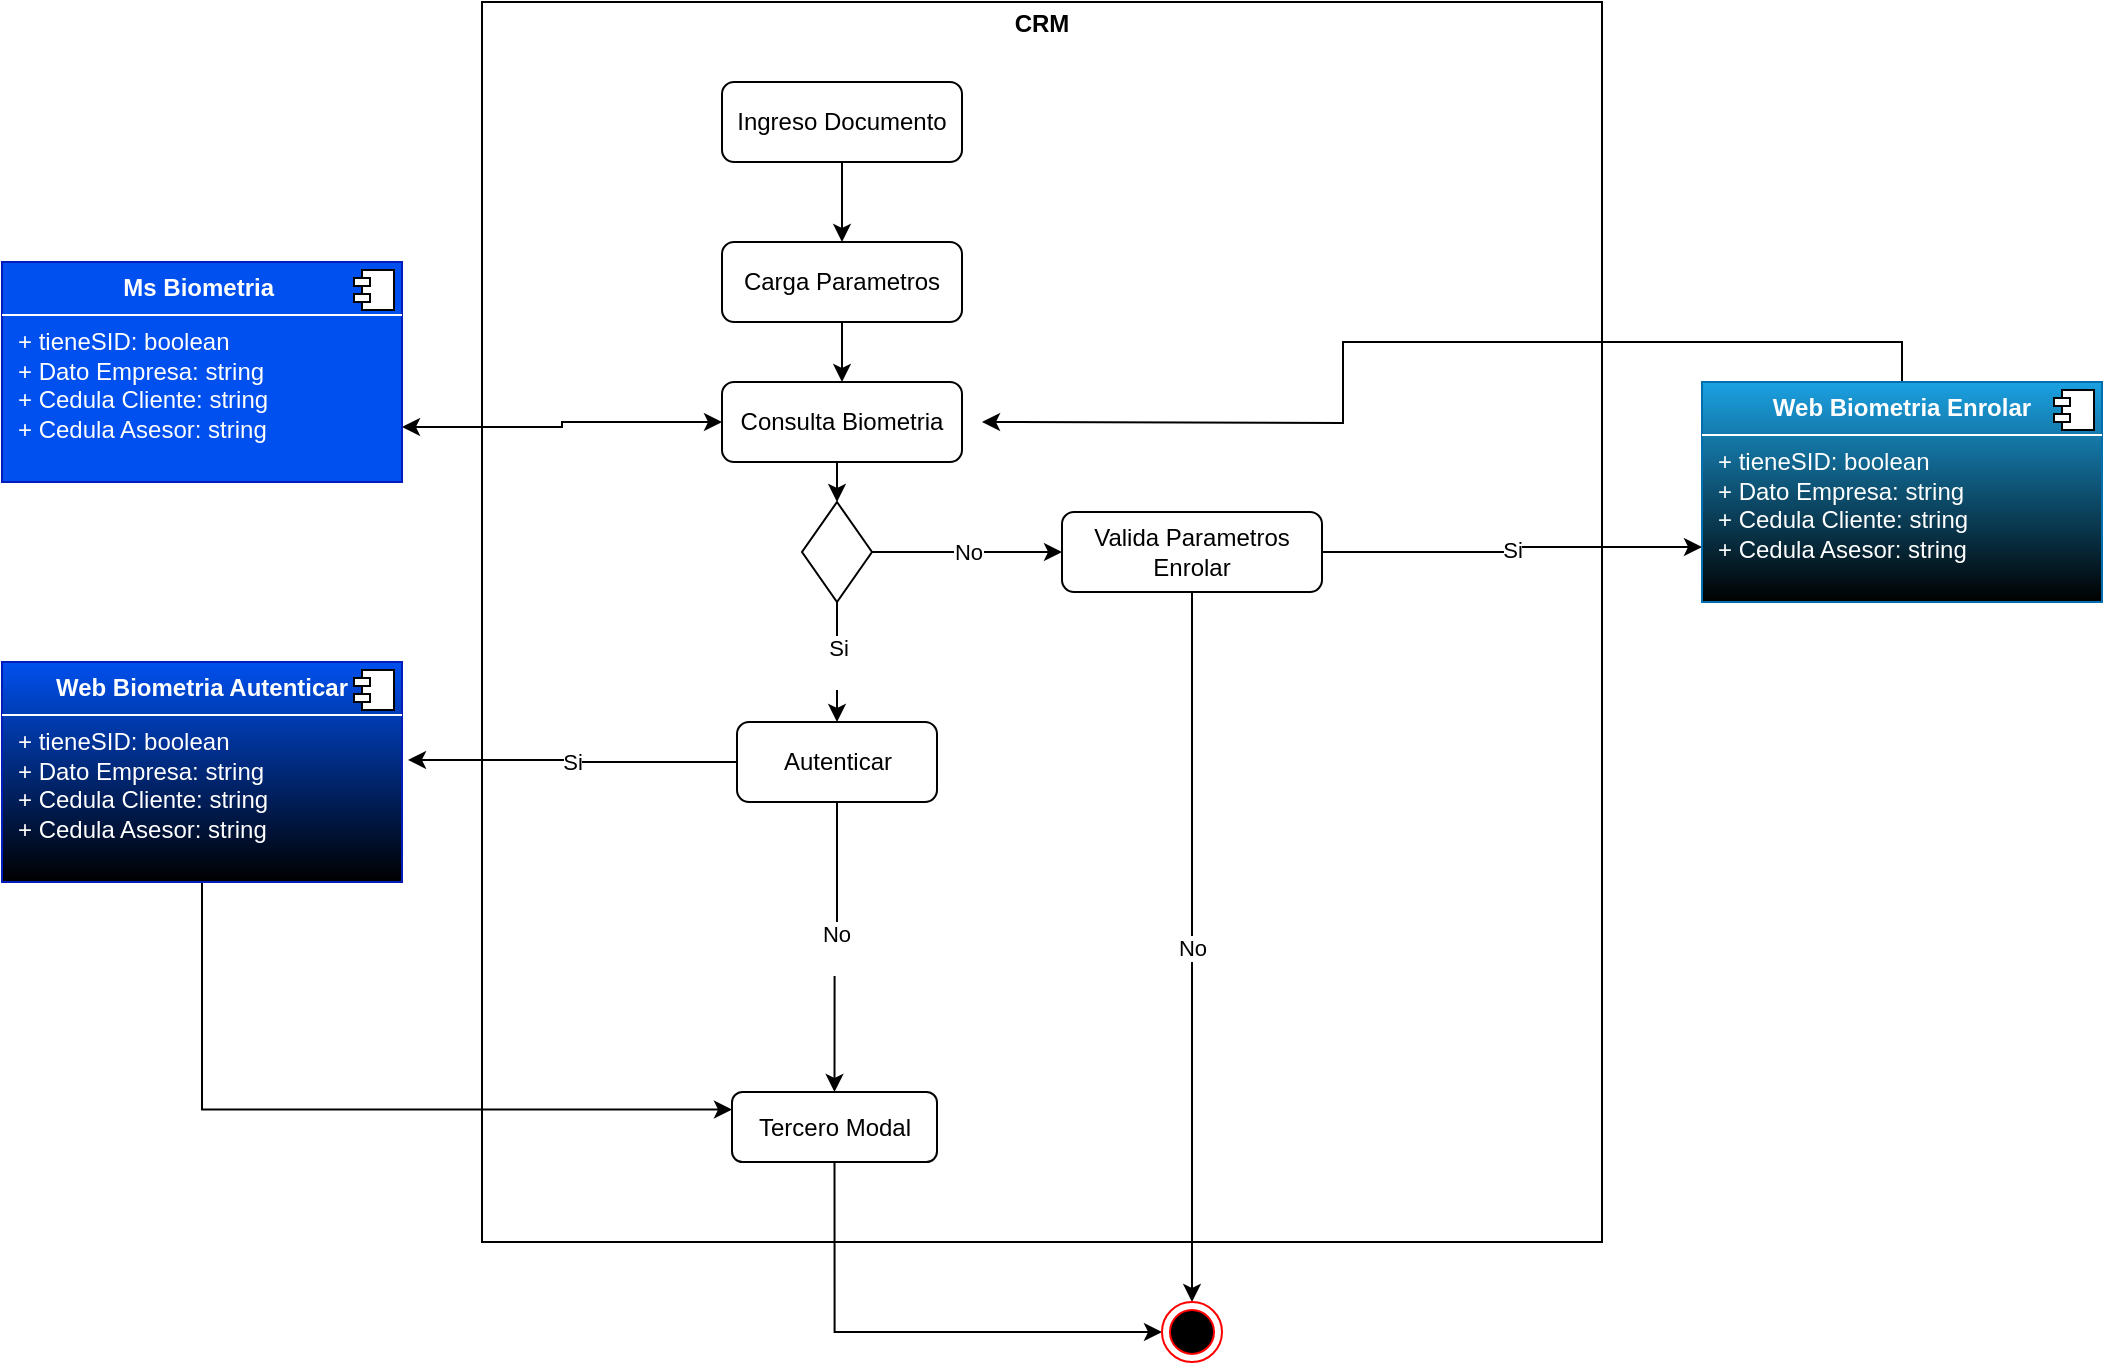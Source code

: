 <mxfile version="28.2.5" pages="2">
  <diagram name="Biometria" id="79feQSnU4Pidzu1CZ-s2">
    <mxGraphModel dx="2253" dy="764" grid="1" gridSize="10" guides="1" tooltips="1" connect="1" arrows="1" fold="1" page="1" pageScale="1" pageWidth="827" pageHeight="1169" math="0" shadow="0">
      <root>
        <mxCell id="0" />
        <mxCell id="1" parent="0" />
        <mxCell id="X6Sh0__TMbGUzA7Gqcqy-39" value="&lt;p style=&quot;margin:0px;margin-top:4px;text-align:center;&quot;&gt;&lt;b&gt;CRM&lt;/b&gt;&lt;/p&gt;" style="verticalAlign=top;align=left;overflow=fill;html=1;whiteSpace=wrap;" vertex="1" parent="1">
          <mxGeometry x="-30" y="40" width="560" height="620" as="geometry" />
        </mxCell>
        <mxCell id="HmaoinRIms51j2_bCa36-6" style="edgeStyle=orthogonalEdgeStyle;rounded=0;orthogonalLoop=1;jettySize=auto;html=1;exitX=0.5;exitY=1;exitDx=0;exitDy=0;entryX=0.5;entryY=0;entryDx=0;entryDy=0;" parent="1" source="HmaoinRIms51j2_bCa36-4" target="HmaoinRIms51j2_bCa36-5" edge="1">
          <mxGeometry relative="1" as="geometry" />
        </mxCell>
        <mxCell id="HmaoinRIms51j2_bCa36-4" value="Ingreso Documento" style="rounded=1;whiteSpace=wrap;html=1;" parent="1" vertex="1">
          <mxGeometry x="90" y="80" width="120" height="40" as="geometry" />
        </mxCell>
        <mxCell id="HmaoinRIms51j2_bCa36-10" style="edgeStyle=orthogonalEdgeStyle;rounded=0;orthogonalLoop=1;jettySize=auto;html=1;exitX=0.5;exitY=1;exitDx=0;exitDy=0;entryX=0.5;entryY=0;entryDx=0;entryDy=0;" parent="1" source="HmaoinRIms51j2_bCa36-5" target="X6Sh0__TMbGUzA7Gqcqy-1" edge="1">
          <mxGeometry relative="1" as="geometry">
            <mxPoint x="180" y="270" as="targetPoint" />
          </mxGeometry>
        </mxCell>
        <mxCell id="HmaoinRIms51j2_bCa36-5" value="Carga Parametros" style="rounded=1;whiteSpace=wrap;html=1;" parent="1" vertex="1">
          <mxGeometry x="90" y="160" width="120" height="40" as="geometry" />
        </mxCell>
        <mxCell id="X6Sh0__TMbGUzA7Gqcqy-3" value="No" style="edgeStyle=orthogonalEdgeStyle;rounded=0;orthogonalLoop=1;jettySize=auto;html=1;exitX=1;exitY=0.5;exitDx=0;exitDy=0;entryX=0;entryY=0.5;entryDx=0;entryDy=0;" edge="1" parent="1" source="HmaoinRIms51j2_bCa36-9" target="X6Sh0__TMbGUzA7Gqcqy-4">
          <mxGeometry relative="1" as="geometry">
            <mxPoint x="250" y="315" as="targetPoint" />
          </mxGeometry>
        </mxCell>
        <mxCell id="X6Sh0__TMbGUzA7Gqcqy-8" value="Si&lt;div&gt;&lt;br&gt;&lt;/div&gt;" style="edgeStyle=orthogonalEdgeStyle;rounded=0;orthogonalLoop=1;jettySize=auto;html=1;exitX=0.5;exitY=1;exitDx=0;exitDy=0;entryX=0.5;entryY=0;entryDx=0;entryDy=0;" edge="1" parent="1" source="HmaoinRIms51j2_bCa36-9" target="X6Sh0__TMbGUzA7Gqcqy-28">
          <mxGeometry relative="1" as="geometry" />
        </mxCell>
        <mxCell id="HmaoinRIms51j2_bCa36-9" value="" style="rhombus;whiteSpace=wrap;html=1;" parent="1" vertex="1">
          <mxGeometry x="130" y="290" width="35" height="50" as="geometry" />
        </mxCell>
        <mxCell id="X6Sh0__TMbGUzA7Gqcqy-2" style="edgeStyle=orthogonalEdgeStyle;rounded=0;orthogonalLoop=1;jettySize=auto;html=1;exitX=0.5;exitY=1;exitDx=0;exitDy=0;entryX=0.5;entryY=0;entryDx=0;entryDy=0;" edge="1" parent="1" source="X6Sh0__TMbGUzA7Gqcqy-1" target="HmaoinRIms51j2_bCa36-9">
          <mxGeometry relative="1" as="geometry" />
        </mxCell>
        <mxCell id="X6Sh0__TMbGUzA7Gqcqy-38" style="edgeStyle=orthogonalEdgeStyle;shape=filledEdge;rounded=0;orthogonalLoop=1;jettySize=auto;html=1;exitX=0;exitY=0.5;exitDx=0;exitDy=0;entryX=1;entryY=0.75;entryDx=0;entryDy=0;strokeColor=none;" edge="1" parent="1" source="X6Sh0__TMbGUzA7Gqcqy-1" target="X6Sh0__TMbGUzA7Gqcqy-34">
          <mxGeometry relative="1" as="geometry" />
        </mxCell>
        <mxCell id="X6Sh0__TMbGUzA7Gqcqy-40" style="edgeStyle=orthogonalEdgeStyle;rounded=0;orthogonalLoop=1;jettySize=auto;html=1;exitX=0;exitY=0.5;exitDx=0;exitDy=0;entryX=1;entryY=0.75;entryDx=0;entryDy=0;startArrow=classic;startFill=1;" edge="1" parent="1" source="X6Sh0__TMbGUzA7Gqcqy-1" target="X6Sh0__TMbGUzA7Gqcqy-34">
          <mxGeometry relative="1" as="geometry" />
        </mxCell>
        <mxCell id="X6Sh0__TMbGUzA7Gqcqy-1" value="Consulta Biometria" style="rounded=1;whiteSpace=wrap;html=1;" vertex="1" parent="1">
          <mxGeometry x="90" y="230" width="120" height="40" as="geometry" />
        </mxCell>
        <mxCell id="X6Sh0__TMbGUzA7Gqcqy-4" value="Valida Parametros Enrolar" style="rounded=1;whiteSpace=wrap;html=1;" vertex="1" parent="1">
          <mxGeometry x="260" y="295" width="130" height="40" as="geometry" />
        </mxCell>
        <mxCell id="X6Sh0__TMbGUzA7Gqcqy-21" style="edgeStyle=orthogonalEdgeStyle;rounded=0;orthogonalLoop=1;jettySize=auto;html=1;exitX=0.5;exitY=1;exitDx=0;exitDy=0;entryX=0;entryY=0.5;entryDx=0;entryDy=0;" edge="1" parent="1" source="X6Sh0__TMbGUzA7Gqcqy-5" target="X6Sh0__TMbGUzA7Gqcqy-19">
          <mxGeometry relative="1" as="geometry" />
        </mxCell>
        <mxCell id="X6Sh0__TMbGUzA7Gqcqy-5" value="Tercero Modal" style="rounded=1;whiteSpace=wrap;html=1;" vertex="1" parent="1">
          <mxGeometry x="95" y="585" width="102.5" height="35" as="geometry" />
        </mxCell>
        <mxCell id="X6Sh0__TMbGUzA7Gqcqy-14" value="Si" style="edgeStyle=orthogonalEdgeStyle;rounded=0;orthogonalLoop=1;jettySize=auto;html=1;exitX=1;exitY=0.5;exitDx=0;exitDy=0;entryX=0;entryY=0.75;entryDx=0;entryDy=0;" edge="1" parent="1" source="X6Sh0__TMbGUzA7Gqcqy-4" target="X6Sh0__TMbGUzA7Gqcqy-17">
          <mxGeometry relative="1" as="geometry">
            <mxPoint x="530" y="300" as="targetPoint" />
            <mxPoint x="460" y="315" as="sourcePoint" />
          </mxGeometry>
        </mxCell>
        <mxCell id="X6Sh0__TMbGUzA7Gqcqy-27" value="No" style="edgeStyle=orthogonalEdgeStyle;rounded=0;orthogonalLoop=1;jettySize=auto;html=1;exitX=0.5;exitY=1;exitDx=0;exitDy=0;entryX=0.5;entryY=0;entryDx=0;entryDy=0;" edge="1" parent="1" source="X6Sh0__TMbGUzA7Gqcqy-4" target="X6Sh0__TMbGUzA7Gqcqy-19">
          <mxGeometry relative="1" as="geometry" />
        </mxCell>
        <mxCell id="X6Sh0__TMbGUzA7Gqcqy-22" style="edgeStyle=orthogonalEdgeStyle;rounded=0;orthogonalLoop=1;jettySize=auto;html=1;exitX=0.5;exitY=0;exitDx=0;exitDy=0;" edge="1" parent="1" source="X6Sh0__TMbGUzA7Gqcqy-17">
          <mxGeometry relative="1" as="geometry">
            <mxPoint x="220" y="250" as="targetPoint" />
          </mxGeometry>
        </mxCell>
        <mxCell id="X6Sh0__TMbGUzA7Gqcqy-17" value="&lt;p style=&quot;margin:0px;margin-top:6px;text-align:center;&quot;&gt;&lt;b&gt;Web Biometria Enrolar&lt;/b&gt;&lt;/p&gt;&lt;hr size=&quot;1&quot; style=&quot;border-style:solid;&quot;&gt;&lt;p style=&quot;margin:0px;margin-left:8px;&quot;&gt;+ tieneSID: boolean&lt;br&gt;+ Dato Empresa: string&lt;/p&gt;&lt;p style=&quot;margin:0px;margin-left:8px;&quot;&gt;+ Cedula Cliente: string&lt;/p&gt;&lt;p style=&quot;margin:0px;margin-left:8px;&quot;&gt;+ Cedula Asesor: string&lt;/p&gt;" style="align=left;overflow=fill;html=1;dropTarget=0;whiteSpace=wrap;fillColor=#1ba1e2;fontColor=#ffffff;strokeColor=#006EAF;gradientColor=default;" vertex="1" parent="1">
          <mxGeometry x="580" y="230" width="200" height="110" as="geometry" />
        </mxCell>
        <mxCell id="X6Sh0__TMbGUzA7Gqcqy-18" value="" style="shape=component;jettyWidth=8;jettyHeight=4;" vertex="1" parent="X6Sh0__TMbGUzA7Gqcqy-17">
          <mxGeometry x="1" width="20" height="20" relative="1" as="geometry">
            <mxPoint x="-24" y="4" as="offset" />
          </mxGeometry>
        </mxCell>
        <mxCell id="X6Sh0__TMbGUzA7Gqcqy-19" value="" style="ellipse;html=1;shape=endState;fillColor=#000000;strokeColor=#ff0000;" vertex="1" parent="1">
          <mxGeometry x="310" y="690" width="30" height="30" as="geometry" />
        </mxCell>
        <mxCell id="X6Sh0__TMbGUzA7Gqcqy-33" style="edgeStyle=orthogonalEdgeStyle;rounded=0;orthogonalLoop=1;jettySize=auto;html=1;exitX=0.5;exitY=1;exitDx=0;exitDy=0;entryX=0;entryY=0.25;entryDx=0;entryDy=0;" edge="1" parent="1" source="X6Sh0__TMbGUzA7Gqcqy-24" target="X6Sh0__TMbGUzA7Gqcqy-5">
          <mxGeometry relative="1" as="geometry" />
        </mxCell>
        <mxCell id="X6Sh0__TMbGUzA7Gqcqy-24" value="&lt;p style=&quot;margin:0px;margin-top:6px;text-align:center;&quot;&gt;&lt;b&gt;Web Biometria Autenticar&lt;/b&gt;&lt;/p&gt;&lt;hr size=&quot;1&quot; style=&quot;border-style:solid;&quot;&gt;&lt;p style=&quot;margin:0px;margin-left:8px;&quot;&gt;+ tieneSID: boolean&lt;br&gt;+ Dato Empresa: string&lt;/p&gt;&lt;p style=&quot;margin:0px;margin-left:8px;&quot;&gt;+ Cedula Cliente: string&lt;/p&gt;&lt;p style=&quot;margin:0px;margin-left:8px;&quot;&gt;+ Cedula Asesor: string&lt;/p&gt;" style="align=left;overflow=fill;html=1;dropTarget=0;whiteSpace=wrap;fillColor=#0050ef;fontColor=#ffffff;strokeColor=#001DBC;gradientColor=default;" vertex="1" parent="1">
          <mxGeometry x="-270" y="370" width="200" height="110" as="geometry" />
        </mxCell>
        <mxCell id="X6Sh0__TMbGUzA7Gqcqy-25" value="" style="shape=component;jettyWidth=8;jettyHeight=4;" vertex="1" parent="X6Sh0__TMbGUzA7Gqcqy-24">
          <mxGeometry x="1" width="20" height="20" relative="1" as="geometry">
            <mxPoint x="-24" y="4" as="offset" />
          </mxGeometry>
        </mxCell>
        <mxCell id="X6Sh0__TMbGUzA7Gqcqy-32" value="No&lt;div&gt;&lt;br&gt;&lt;/div&gt;" style="edgeStyle=orthogonalEdgeStyle;rounded=0;orthogonalLoop=1;jettySize=auto;html=1;exitX=0.5;exitY=1;exitDx=0;exitDy=0;entryX=0.5;entryY=0;entryDx=0;entryDy=0;" edge="1" parent="1" source="X6Sh0__TMbGUzA7Gqcqy-28" target="X6Sh0__TMbGUzA7Gqcqy-5">
          <mxGeometry relative="1" as="geometry" />
        </mxCell>
        <mxCell id="X6Sh0__TMbGUzA7Gqcqy-28" value="Autenticar" style="rounded=1;whiteSpace=wrap;html=1;" vertex="1" parent="1">
          <mxGeometry x="97.5" y="400" width="100" height="40" as="geometry" />
        </mxCell>
        <mxCell id="X6Sh0__TMbGUzA7Gqcqy-29" value="Si" style="edgeStyle=orthogonalEdgeStyle;rounded=0;orthogonalLoop=1;jettySize=auto;html=1;exitX=0;exitY=0.5;exitDx=0;exitDy=0;entryX=1.015;entryY=0.445;entryDx=0;entryDy=0;entryPerimeter=0;" edge="1" parent="1" source="X6Sh0__TMbGUzA7Gqcqy-28" target="X6Sh0__TMbGUzA7Gqcqy-24">
          <mxGeometry relative="1" as="geometry" />
        </mxCell>
        <mxCell id="X6Sh0__TMbGUzA7Gqcqy-34" value="&lt;p style=&quot;margin:0px;margin-top:6px;text-align:center;&quot;&gt;&lt;b&gt;Ms Biometria&amp;nbsp;&lt;/b&gt;&lt;/p&gt;&lt;hr size=&quot;1&quot; style=&quot;border-style:solid;&quot;&gt;&lt;p style=&quot;margin:0px;margin-left:8px;&quot;&gt;+ tieneSID: boolean&lt;br&gt;+ Dato Empresa: string&lt;/p&gt;&lt;p style=&quot;margin:0px;margin-left:8px;&quot;&gt;+ Cedula Cliente: string&lt;/p&gt;&lt;p style=&quot;margin:0px;margin-left:8px;&quot;&gt;+ Cedula Asesor: string&lt;/p&gt;" style="align=left;overflow=fill;html=1;dropTarget=0;whiteSpace=wrap;fillColor=#0050ef;fontColor=#ffffff;strokeColor=#001DBC;" vertex="1" parent="1">
          <mxGeometry x="-270" y="170" width="200" height="110" as="geometry" />
        </mxCell>
        <mxCell id="X6Sh0__TMbGUzA7Gqcqy-35" value="" style="shape=component;jettyWidth=8;jettyHeight=4;" vertex="1" parent="X6Sh0__TMbGUzA7Gqcqy-34">
          <mxGeometry x="1" width="20" height="20" relative="1" as="geometry">
            <mxPoint x="-24" y="4" as="offset" />
          </mxGeometry>
        </mxCell>
      </root>
    </mxGraphModel>
  </diagram>
  <diagram id="AhZdmYR3QZPAzh2qf9xX" name="Login">
    <mxGraphModel dx="1426" dy="764" grid="1" gridSize="10" guides="1" tooltips="1" connect="1" arrows="1" fold="1" page="1" pageScale="1" pageWidth="827" pageHeight="1169" math="0" shadow="0">
      <root>
        <mxCell id="0" />
        <mxCell id="1" parent="0" />
      </root>
    </mxGraphModel>
  </diagram>
</mxfile>
